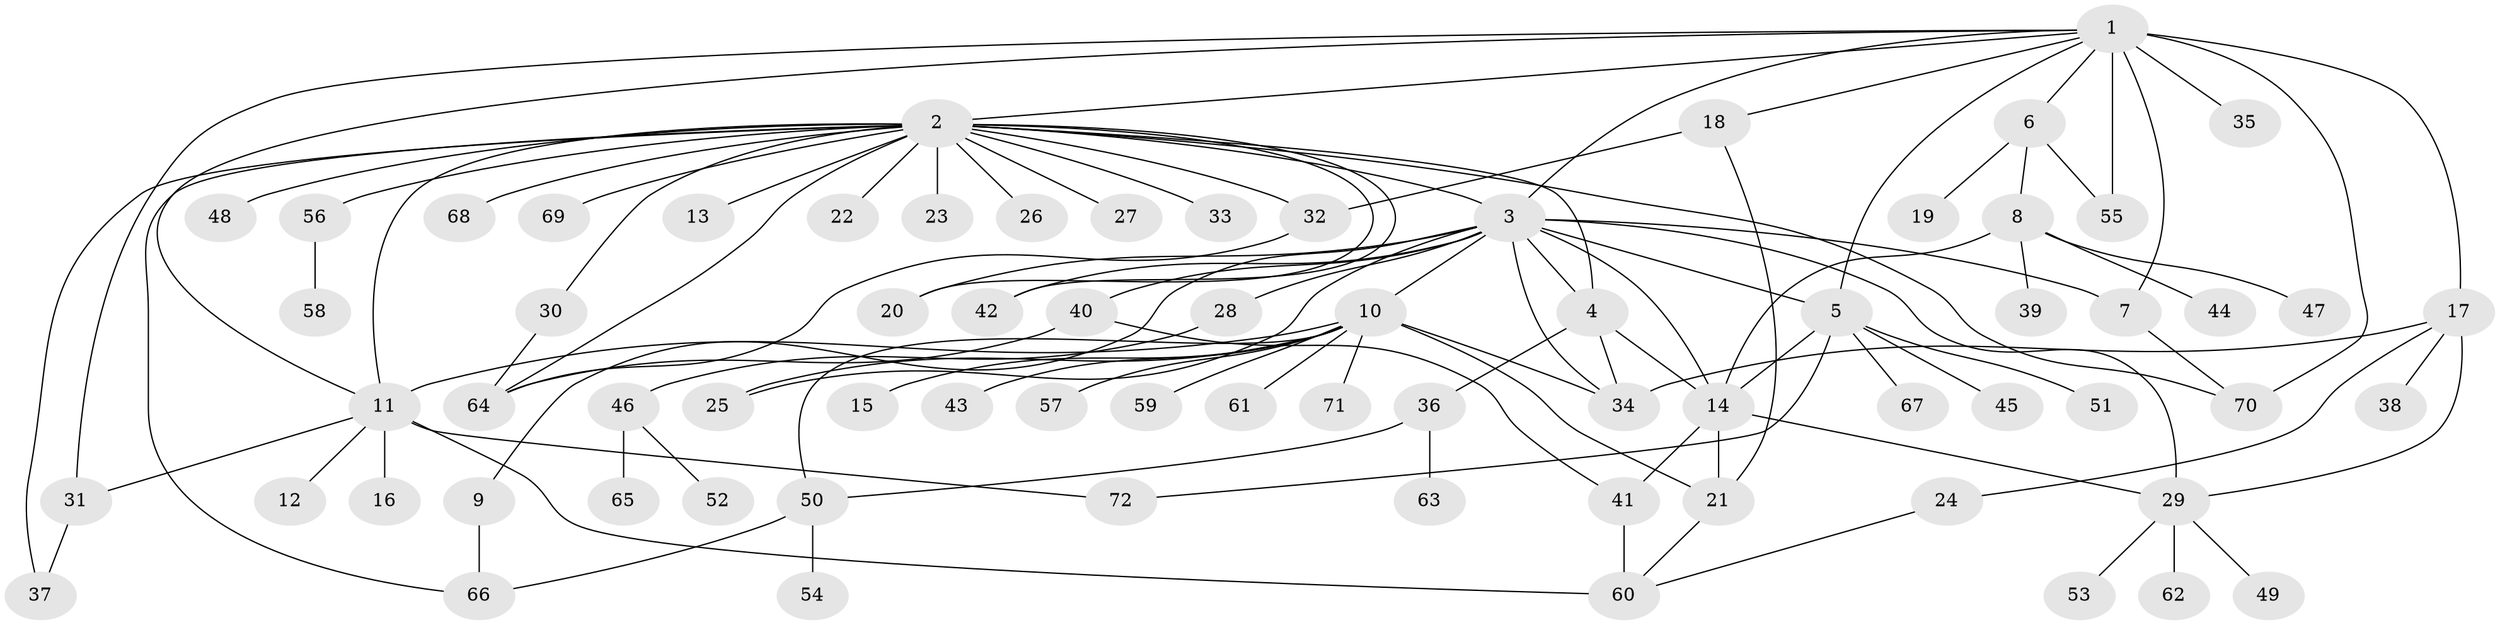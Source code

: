 // original degree distribution, {16: 0.008403361344537815, 24: 0.008403361344537815, 18: 0.008403361344537815, 11: 0.008403361344537815, 8: 0.01680672268907563, 5: 0.04201680672268908, 4: 0.058823529411764705, 6: 0.025210084033613446, 3: 0.09243697478991597, 13: 0.008403361344537815, 9: 0.008403361344537815, 2: 0.15126050420168066, 1: 0.5546218487394958, 7: 0.008403361344537815}
// Generated by graph-tools (version 1.1) at 2025/50/03/04/25 22:50:03]
// undirected, 72 vertices, 107 edges
graph export_dot {
  node [color=gray90,style=filled];
  1;
  2;
  3;
  4;
  5;
  6;
  7;
  8;
  9;
  10;
  11;
  12;
  13;
  14;
  15;
  16;
  17;
  18;
  19;
  20;
  21;
  22;
  23;
  24;
  25;
  26;
  27;
  28;
  29;
  30;
  31;
  32;
  33;
  34;
  35;
  36;
  37;
  38;
  39;
  40;
  41;
  42;
  43;
  44;
  45;
  46;
  47;
  48;
  49;
  50;
  51;
  52;
  53;
  54;
  55;
  56;
  57;
  58;
  59;
  60;
  61;
  62;
  63;
  64;
  65;
  66;
  67;
  68;
  69;
  70;
  71;
  72;
  1 -- 2 [weight=1.0];
  1 -- 3 [weight=1.0];
  1 -- 5 [weight=1.0];
  1 -- 6 [weight=1.0];
  1 -- 7 [weight=1.0];
  1 -- 11 [weight=1.0];
  1 -- 17 [weight=1.0];
  1 -- 18 [weight=1.0];
  1 -- 31 [weight=1.0];
  1 -- 35 [weight=3.0];
  1 -- 55 [weight=2.0];
  1 -- 70 [weight=1.0];
  2 -- 3 [weight=1.0];
  2 -- 4 [weight=2.0];
  2 -- 11 [weight=1.0];
  2 -- 13 [weight=1.0];
  2 -- 20 [weight=2.0];
  2 -- 22 [weight=2.0];
  2 -- 23 [weight=1.0];
  2 -- 26 [weight=1.0];
  2 -- 27 [weight=1.0];
  2 -- 30 [weight=1.0];
  2 -- 32 [weight=1.0];
  2 -- 33 [weight=1.0];
  2 -- 37 [weight=1.0];
  2 -- 42 [weight=1.0];
  2 -- 48 [weight=1.0];
  2 -- 56 [weight=1.0];
  2 -- 64 [weight=1.0];
  2 -- 66 [weight=1.0];
  2 -- 68 [weight=1.0];
  2 -- 69 [weight=1.0];
  2 -- 70 [weight=1.0];
  3 -- 4 [weight=1.0];
  3 -- 5 [weight=1.0];
  3 -- 7 [weight=1.0];
  3 -- 9 [weight=1.0];
  3 -- 10 [weight=1.0];
  3 -- 14 [weight=1.0];
  3 -- 20 [weight=1.0];
  3 -- 25 [weight=1.0];
  3 -- 28 [weight=3.0];
  3 -- 29 [weight=1.0];
  3 -- 34 [weight=1.0];
  3 -- 40 [weight=1.0];
  3 -- 42 [weight=1.0];
  4 -- 14 [weight=1.0];
  4 -- 34 [weight=5.0];
  4 -- 36 [weight=1.0];
  5 -- 14 [weight=1.0];
  5 -- 45 [weight=1.0];
  5 -- 51 [weight=1.0];
  5 -- 67 [weight=1.0];
  5 -- 72 [weight=1.0];
  6 -- 8 [weight=1.0];
  6 -- 19 [weight=1.0];
  6 -- 55 [weight=1.0];
  7 -- 70 [weight=1.0];
  8 -- 14 [weight=1.0];
  8 -- 39 [weight=1.0];
  8 -- 44 [weight=1.0];
  8 -- 47 [weight=1.0];
  9 -- 66 [weight=1.0];
  10 -- 11 [weight=1.0];
  10 -- 15 [weight=1.0];
  10 -- 21 [weight=1.0];
  10 -- 25 [weight=1.0];
  10 -- 34 [weight=1.0];
  10 -- 43 [weight=1.0];
  10 -- 50 [weight=1.0];
  10 -- 57 [weight=1.0];
  10 -- 59 [weight=1.0];
  10 -- 61 [weight=1.0];
  10 -- 71 [weight=1.0];
  11 -- 12 [weight=1.0];
  11 -- 16 [weight=1.0];
  11 -- 31 [weight=1.0];
  11 -- 60 [weight=1.0];
  11 -- 72 [weight=1.0];
  14 -- 21 [weight=1.0];
  14 -- 29 [weight=1.0];
  14 -- 41 [weight=1.0];
  17 -- 24 [weight=1.0];
  17 -- 29 [weight=1.0];
  17 -- 34 [weight=1.0];
  17 -- 38 [weight=1.0];
  18 -- 21 [weight=1.0];
  18 -- 32 [weight=1.0];
  21 -- 60 [weight=1.0];
  24 -- 60 [weight=1.0];
  28 -- 46 [weight=1.0];
  29 -- 49 [weight=1.0];
  29 -- 53 [weight=1.0];
  29 -- 62 [weight=1.0];
  30 -- 64 [weight=1.0];
  31 -- 37 [weight=1.0];
  32 -- 64 [weight=1.0];
  36 -- 50 [weight=1.0];
  36 -- 63 [weight=1.0];
  40 -- 41 [weight=1.0];
  40 -- 64 [weight=1.0];
  41 -- 60 [weight=2.0];
  46 -- 52 [weight=1.0];
  46 -- 65 [weight=1.0];
  50 -- 54 [weight=1.0];
  50 -- 66 [weight=1.0];
  56 -- 58 [weight=1.0];
}
